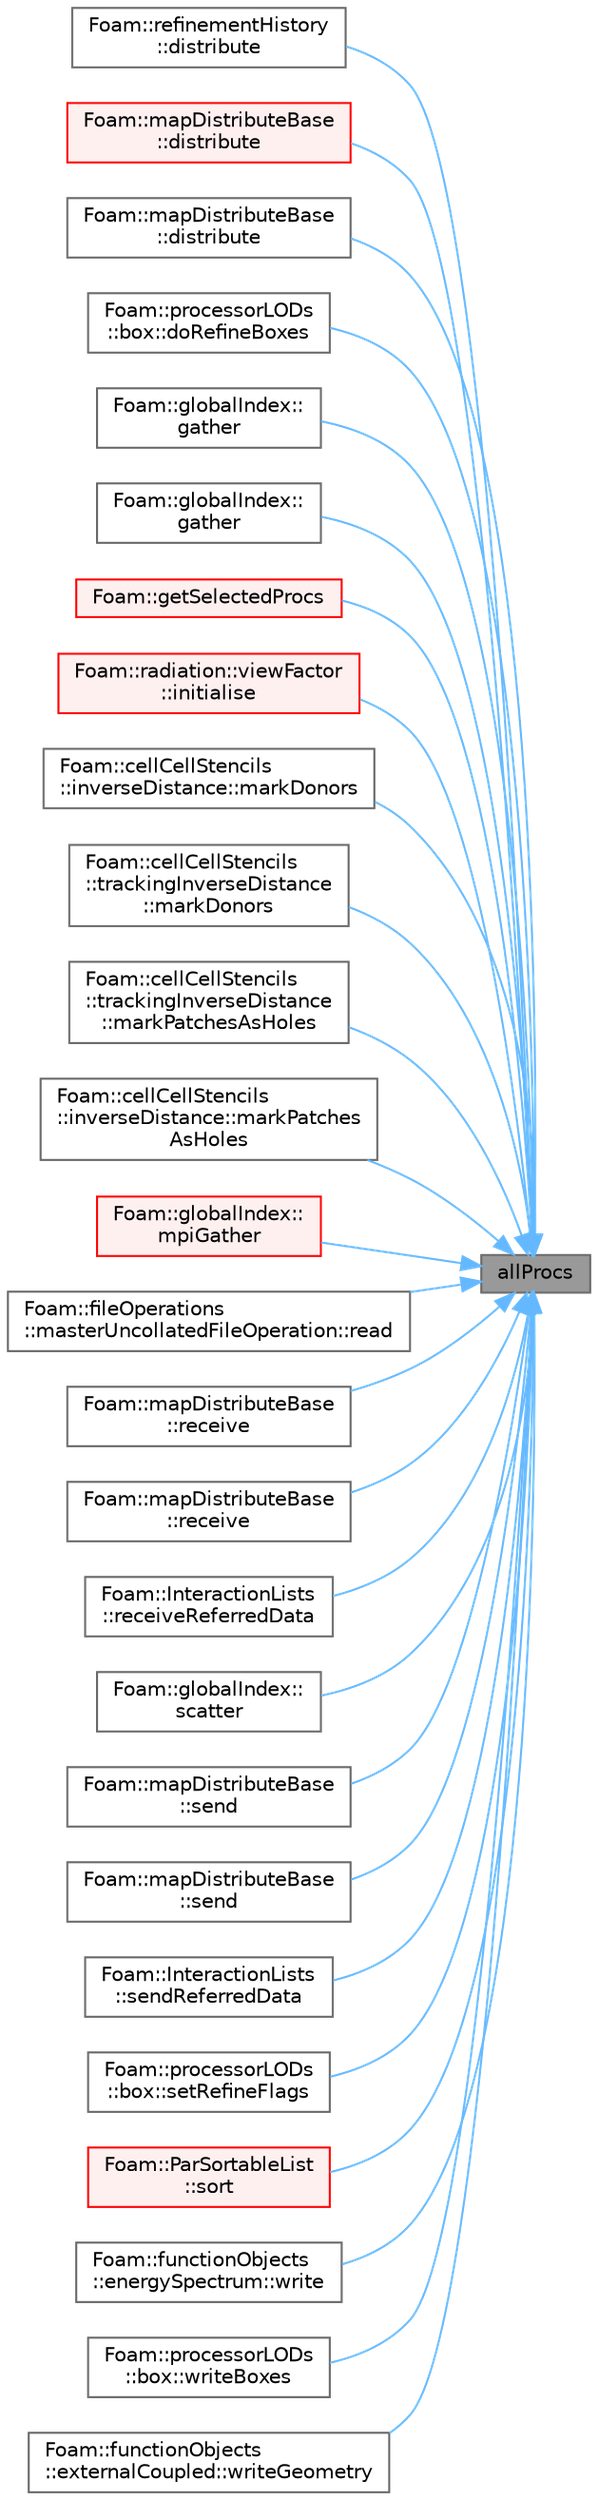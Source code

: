 digraph "allProcs"
{
 // LATEX_PDF_SIZE
  bgcolor="transparent";
  edge [fontname=Helvetica,fontsize=10,labelfontname=Helvetica,labelfontsize=10];
  node [fontname=Helvetica,fontsize=10,shape=box,height=0.2,width=0.4];
  rankdir="RL";
  Node1 [id="Node000001",label="allProcs",height=0.2,width=0.4,color="gray40", fillcolor="grey60", style="filled", fontcolor="black",tooltip=" "];
  Node1 -> Node2 [id="edge1_Node000001_Node000002",dir="back",color="steelblue1",style="solid",tooltip=" "];
  Node2 [id="Node000002",label="Foam::refinementHistory\l::distribute",height=0.2,width=0.4,color="grey40", fillcolor="white", style="filled",URL="$classFoam_1_1refinementHistory.html#a6be2dc3eb1d541aeb83ee0a2adcc0556",tooltip=" "];
  Node1 -> Node3 [id="edge2_Node000001_Node000003",dir="back",color="steelblue1",style="solid",tooltip=" "];
  Node3 [id="Node000003",label="Foam::mapDistributeBase\l::distribute",height=0.2,width=0.4,color="red", fillcolor="#FFF0F0", style="filled",URL="$classFoam_1_1mapDistributeBase.html#adfb7f7cab080e230c5604f22c2ec89ff",tooltip=" "];
  Node1 -> Node13 [id="edge3_Node000001_Node000013",dir="back",color="steelblue1",style="solid",tooltip=" "];
  Node13 [id="Node000013",label="Foam::mapDistributeBase\l::distribute",height=0.2,width=0.4,color="grey40", fillcolor="white", style="filled",URL="$classFoam_1_1mapDistributeBase.html#ad935c2719730bbe84c9a89b6e91bce5a",tooltip=" "];
  Node1 -> Node14 [id="edge4_Node000001_Node000014",dir="back",color="steelblue1",style="solid",tooltip=" "];
  Node14 [id="Node000014",label="Foam::processorLODs\l::box::doRefineBoxes",height=0.2,width=0.4,color="grey40", fillcolor="white", style="filled",URL="$classFoam_1_1processorLODs_1_1box.html#aa8b054fd4f822bd983b602f1a3f00993",tooltip=" "];
  Node1 -> Node15 [id="edge5_Node000001_Node000015",dir="back",color="steelblue1",style="solid",tooltip=" "];
  Node15 [id="Node000015",label="Foam::globalIndex::\lgather",height=0.2,width=0.4,color="grey40", fillcolor="white", style="filled",URL="$classFoam_1_1globalIndex.html#aceb20259dbf0ee9ec84c36f4b031f933",tooltip=" "];
  Node1 -> Node16 [id="edge6_Node000001_Node000016",dir="back",color="steelblue1",style="solid",tooltip=" "];
  Node16 [id="Node000016",label="Foam::globalIndex::\lgather",height=0.2,width=0.4,color="grey40", fillcolor="white", style="filled",URL="$classFoam_1_1globalIndex.html#a2ad03522d7327602714538575f050cc5",tooltip=" "];
  Node1 -> Node17 [id="edge7_Node000001_Node000017",dir="back",color="steelblue1",style="solid",tooltip=" "];
  Node17 [id="Node000017",label="Foam::getSelectedProcs",height=0.2,width=0.4,color="red", fillcolor="#FFF0F0", style="filled",URL="$namespaceFoam.html#aba3d24fa1d4d06b4c3b745af3a8aa0c8",tooltip=" "];
  Node1 -> Node20 [id="edge8_Node000001_Node000020",dir="back",color="steelblue1",style="solid",tooltip=" "];
  Node20 [id="Node000020",label="Foam::radiation::viewFactor\l::initialise",height=0.2,width=0.4,color="red", fillcolor="#FFF0F0", style="filled",URL="$classFoam_1_1radiation_1_1viewFactor.html#a18abf8b19283101238a77c9e6865b673",tooltip=" "];
  Node1 -> Node23 [id="edge9_Node000001_Node000023",dir="back",color="steelblue1",style="solid",tooltip=" "];
  Node23 [id="Node000023",label="Foam::cellCellStencils\l::inverseDistance::markDonors",height=0.2,width=0.4,color="grey40", fillcolor="white", style="filled",URL="$classFoam_1_1cellCellStencils_1_1inverseDistance.html#a244669425e9d6353a220c567a7b0bb40",tooltip=" "];
  Node1 -> Node24 [id="edge10_Node000001_Node000024",dir="back",color="steelblue1",style="solid",tooltip=" "];
  Node24 [id="Node000024",label="Foam::cellCellStencils\l::trackingInverseDistance\l::markDonors",height=0.2,width=0.4,color="grey40", fillcolor="white", style="filled",URL="$classFoam_1_1cellCellStencils_1_1trackingInverseDistance.html#af9b67b685caa35fd139e21df05d4c078",tooltip=" "];
  Node1 -> Node25 [id="edge11_Node000001_Node000025",dir="back",color="steelblue1",style="solid",tooltip=" "];
  Node25 [id="Node000025",label="Foam::cellCellStencils\l::trackingInverseDistance\l::markPatchesAsHoles",height=0.2,width=0.4,color="grey40", fillcolor="white", style="filled",URL="$classFoam_1_1cellCellStencils_1_1trackingInverseDistance.html#a856750416dae9032541c36c66191feb5",tooltip=" "];
  Node1 -> Node26 [id="edge12_Node000001_Node000026",dir="back",color="steelblue1",style="solid",tooltip=" "];
  Node26 [id="Node000026",label="Foam::cellCellStencils\l::inverseDistance::markPatches\lAsHoles",height=0.2,width=0.4,color="grey40", fillcolor="white", style="filled",URL="$classFoam_1_1cellCellStencils_1_1inverseDistance.html#af07dea2e7f7be40f052f2608633ee865",tooltip=" "];
  Node1 -> Node27 [id="edge13_Node000001_Node000027",dir="back",color="steelblue1",style="solid",tooltip=" "];
  Node27 [id="Node000027",label="Foam::globalIndex::\lmpiGather",height=0.2,width=0.4,color="red", fillcolor="#FFF0F0", style="filled",URL="$classFoam_1_1globalIndex.html#a9a26d7380aabb8207e174c51660d3483",tooltip=" "];
  Node1 -> Node30 [id="edge14_Node000001_Node000030",dir="back",color="steelblue1",style="solid",tooltip=" "];
  Node30 [id="Node000030",label="Foam::fileOperations\l::masterUncollatedFileOperation::read",height=0.2,width=0.4,color="grey40", fillcolor="white", style="filled",URL="$classFoam_1_1fileOperations_1_1masterUncollatedFileOperation.html#ae88218fe3e525fb15b2714a57c3984e0",tooltip=" "];
  Node1 -> Node31 [id="edge15_Node000001_Node000031",dir="back",color="steelblue1",style="solid",tooltip=" "];
  Node31 [id="Node000031",label="Foam::mapDistributeBase\l::receive",height=0.2,width=0.4,color="grey40", fillcolor="white", style="filled",URL="$classFoam_1_1mapDistributeBase.html#ad29a94eecc10ff190dfbecf94d7df47a",tooltip=" "];
  Node1 -> Node32 [id="edge16_Node000001_Node000032",dir="back",color="steelblue1",style="solid",tooltip=" "];
  Node32 [id="Node000032",label="Foam::mapDistributeBase\l::receive",height=0.2,width=0.4,color="grey40", fillcolor="white", style="filled",URL="$classFoam_1_1mapDistributeBase.html#a7ee6266d07b4fb278c5955b069e19381",tooltip=" "];
  Node1 -> Node33 [id="edge17_Node000001_Node000033",dir="back",color="steelblue1",style="solid",tooltip=" "];
  Node33 [id="Node000033",label="Foam::InteractionLists\l::receiveReferredData",height=0.2,width=0.4,color="grey40", fillcolor="white", style="filled",URL="$classFoam_1_1InteractionLists.html#aff082453299ff77f14f900842bdc6135",tooltip=" "];
  Node1 -> Node34 [id="edge18_Node000001_Node000034",dir="back",color="steelblue1",style="solid",tooltip=" "];
  Node34 [id="Node000034",label="Foam::globalIndex::\lscatter",height=0.2,width=0.4,color="grey40", fillcolor="white", style="filled",URL="$classFoam_1_1globalIndex.html#a2213781a135996e4036c0bf8448de07a",tooltip=" "];
  Node1 -> Node35 [id="edge19_Node000001_Node000035",dir="back",color="steelblue1",style="solid",tooltip=" "];
  Node35 [id="Node000035",label="Foam::mapDistributeBase\l::send",height=0.2,width=0.4,color="grey40", fillcolor="white", style="filled",URL="$classFoam_1_1mapDistributeBase.html#a34d42defffbf43a4a244c498a672882a",tooltip=" "];
  Node1 -> Node36 [id="edge20_Node000001_Node000036",dir="back",color="steelblue1",style="solid",tooltip=" "];
  Node36 [id="Node000036",label="Foam::mapDistributeBase\l::send",height=0.2,width=0.4,color="grey40", fillcolor="white", style="filled",URL="$classFoam_1_1mapDistributeBase.html#a2f55f94ac9202e54b02ef29a7e0f1c96",tooltip=" "];
  Node1 -> Node37 [id="edge21_Node000001_Node000037",dir="back",color="steelblue1",style="solid",tooltip=" "];
  Node37 [id="Node000037",label="Foam::InteractionLists\l::sendReferredData",height=0.2,width=0.4,color="grey40", fillcolor="white", style="filled",URL="$classFoam_1_1InteractionLists.html#aa00168bba33005c7f7da77ca1067a391",tooltip=" "];
  Node1 -> Node38 [id="edge22_Node000001_Node000038",dir="back",color="steelblue1",style="solid",tooltip=" "];
  Node38 [id="Node000038",label="Foam::processorLODs\l::box::setRefineFlags",height=0.2,width=0.4,color="grey40", fillcolor="white", style="filled",URL="$classFoam_1_1processorLODs_1_1box.html#a027cb68c39a54144949db6fb002a4766",tooltip=" "];
  Node1 -> Node39 [id="edge23_Node000001_Node000039",dir="back",color="steelblue1",style="solid",tooltip=" "];
  Node39 [id="Node000039",label="Foam::ParSortableList\l::sort",height=0.2,width=0.4,color="red", fillcolor="#FFF0F0", style="filled",URL="$classFoam_1_1ParSortableList.html#a47fdc9eea42b6975cdc835bb2e08810e",tooltip=" "];
  Node1 -> Node41 [id="edge24_Node000001_Node000041",dir="back",color="steelblue1",style="solid",tooltip=" "];
  Node41 [id="Node000041",label="Foam::functionObjects\l::energySpectrum::write",height=0.2,width=0.4,color="grey40", fillcolor="white", style="filled",URL="$classFoam_1_1functionObjects_1_1energySpectrum.html#ae8f6374e29a250261b3979bbd6e5cb40",tooltip=" "];
  Node1 -> Node42 [id="edge25_Node000001_Node000042",dir="back",color="steelblue1",style="solid",tooltip=" "];
  Node42 [id="Node000042",label="Foam::processorLODs\l::box::writeBoxes",height=0.2,width=0.4,color="grey40", fillcolor="white", style="filled",URL="$classFoam_1_1processorLODs_1_1box.html#aa8a3898129c8e7ef53a83db615c9f7d0",tooltip=" "];
  Node1 -> Node43 [id="edge26_Node000001_Node000043",dir="back",color="steelblue1",style="solid",tooltip=" "];
  Node43 [id="Node000043",label="Foam::functionObjects\l::externalCoupled::writeGeometry",height=0.2,width=0.4,color="grey40", fillcolor="white", style="filled",URL="$classFoam_1_1functionObjects_1_1externalCoupled.html#a1063d7a675858ee0e647e36abbefe463",tooltip=" "];
}
